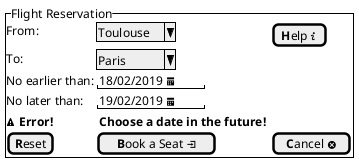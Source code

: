 @startuml
'-----------------------------------
' Interface graphique cours de Meyer
' JMB 2019
'-----------------------------------

@startsalt
{^"Flight Reservation"
  From: | ^Toulouse^ | [<b>H</b>elp<&info>]
  To:   | ^Paris   ^
  No earlier than: | "18/02/2019 <&calendar>"
  No later than: | "19/02/2019 <&calendar>"
  <&warning> <b>Error!</b> | <b> Choose a date in the future! </b>
[<b>R</b>eset] | [<b>B</b>ook a Seat <&account-login>] | [<b>C</b>ancel <&circle-x>]
}
@endsalt

@enduml
'-----------------------------------
